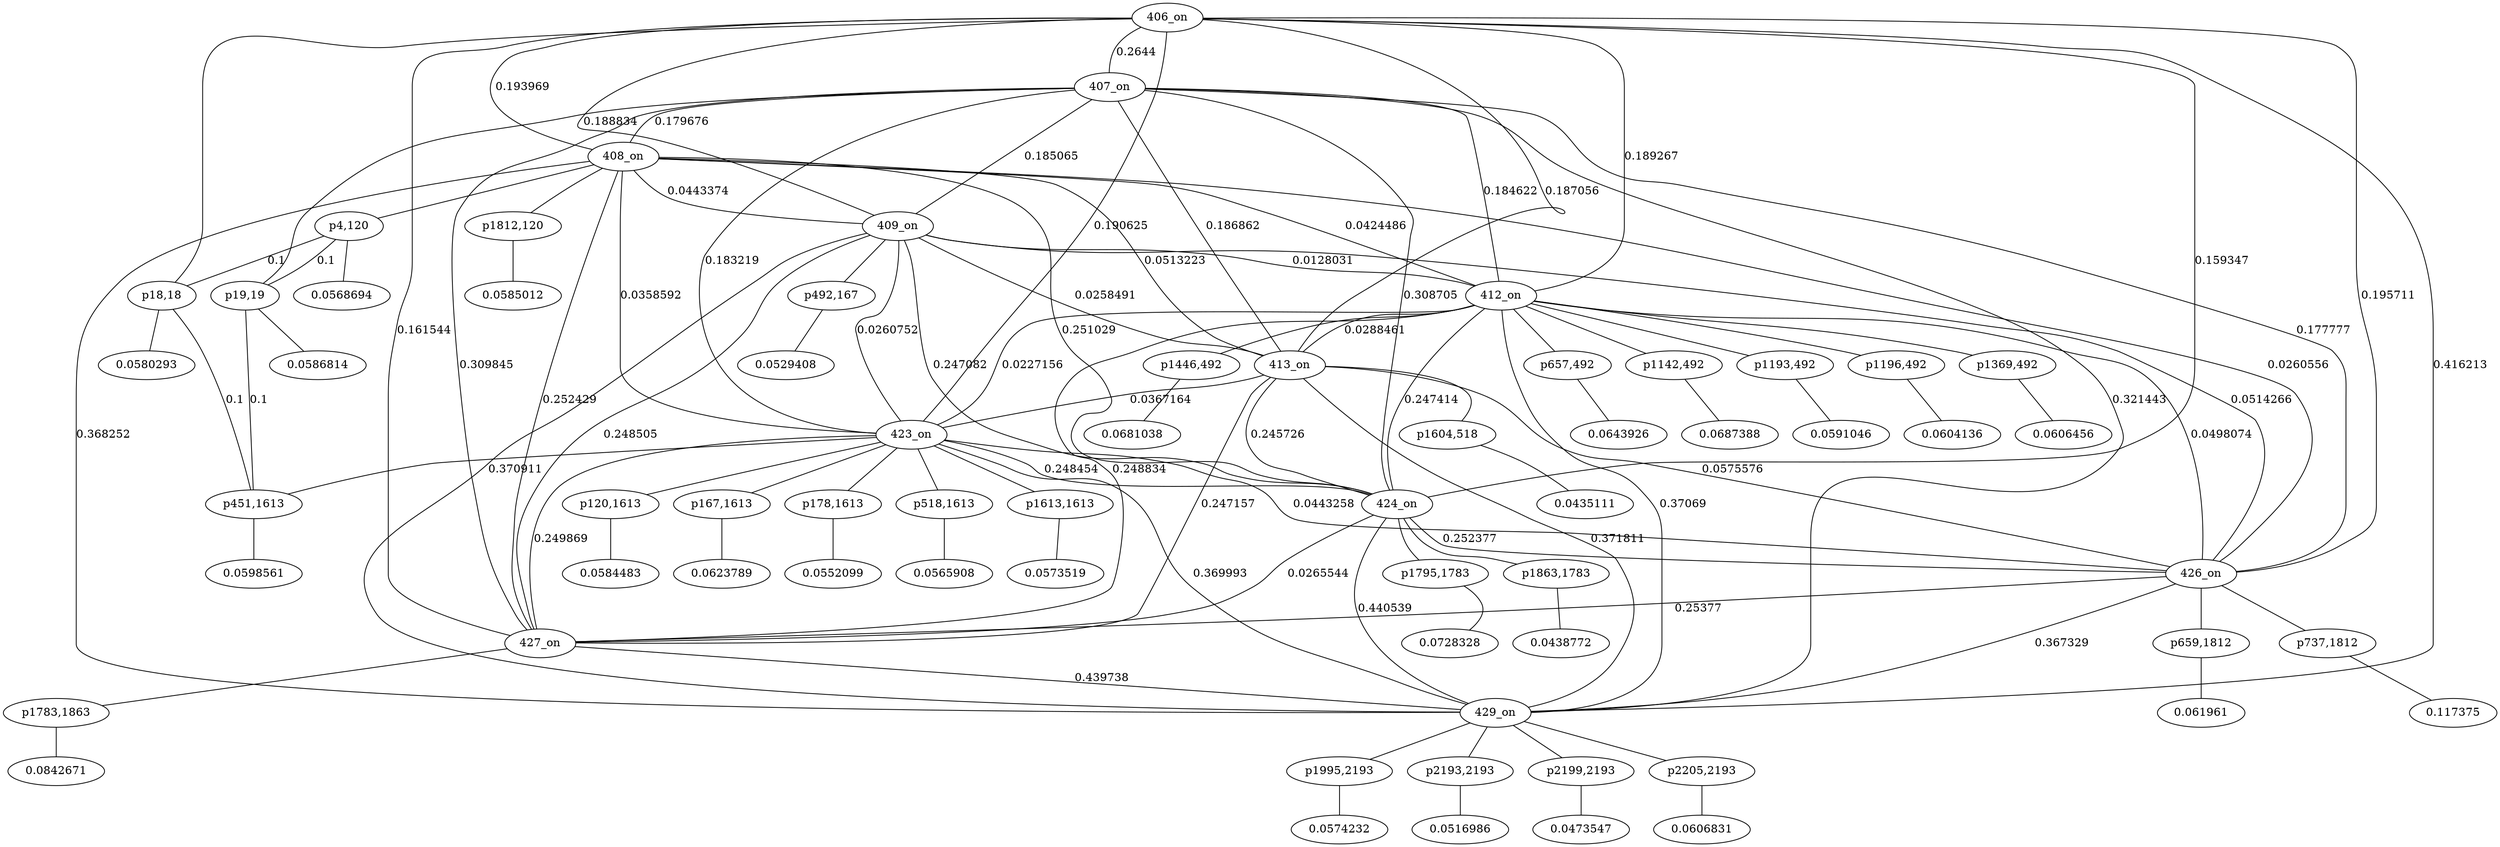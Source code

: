 graph {
	"p4,120" -- "c2"
	"c2" [ label="0.0568694", pos="54.2263,99.454!"];
	"p4,120" -- "p18,18" [label="0.1"]
	"p4,120" -- "p19,19" [label="0.1"]
	"p18,18" -- "c19"
	"c19" [ label="0.0580293", pos="61.9515,90.4938!"];
	"p18,18" -- "p451,1613" [label="0.1"]
	"p19,19" -- "c37"
	"c37" [ label="0.0586814", pos="46.5006,90.4053!"];
	"p19,19" -- "p451,1613" [label="0.1"]
	"p120,1613" -- "c72"
	"c72" [ label="0.0584483", pos="24.7301,94.5148!"];
	"p167,1613" -- "c91"
	"c91" [ label="0.0623789", pos="36.7726,87.7184!"];
	"p178,1613" -- "c111"
	"c111" [ label="0.0552099", pos="12.9991,78.6252!"];
	"p451,1613" -- "c131"
	"c131" [ label="0.0598561", pos="66.4045,81.4355!"];
	"p492,167" -- "c138"
	"c138" [ label="0.0529408", pos="23.9819,81.2168!"];
	"p518,1613" -- "c170"
	"c170" [ label="0.0565908", pos="96.776,62.854!"];
	"p657,492" -- "c180"
	"c180" [ label="0.0643926", pos="47.8125,71.5035!"];
	"p659,1812" -- "c208"
	"c208" [ label="0.061961", pos="60.6162,71.1487!"];
	"p737,1812" -- "c220"
	"c220" [ label="0.117375", pos="3.52372,68.7987!"];
	"p1142,492" -- "c229"
	"c229" [ label="0.0687388", pos="33.6012,65.358!"];
	"p1193,492" -- "c249"
	"c249" [ label="0.0591046", pos="17.9259,57.4356!"];
	"p1196,492" -- "c268"
	"c268" [ label="0.0604136", pos="47.9383,58.6642!"];
	"p1369,492" -- "c287"
	"c287" [ label="0.0606456", pos="54.2774,52.4504!"];
	"p1446,492" -- "c307"
	"c307" [ label="0.0681038", pos="30.8615,50.0028!"];
	"p1604,518" -- "c328"
	"c328" [ label="0.0435111", pos="74.2905,46.5645!"];
	"p1613,1613" -- "c338"
	"c338" [ label="0.0573519", pos="52.4374,46.4241!"];
	"p1783,1863" -- "c361"
	"c361" [ label="0.0842671", pos="31.5974,37.8427!"];
	"p1795,1783" -- "c364"
	"c364" [ label="0.0728328", pos="53.1034,37.1601!"];
	"p1812,120" -- "c369"
	"c369" [ label="0.0585012", pos="82.2519,39.7376!"];
	"p1863,1783" -- "c387"
	"c387" [ label="0.0438772", pos="45.3026,32.6786!"];
	"p1995,2193" -- "c390"
	"c390" [ label="0.0574232", pos="29.0986,29.9752!"];
	"p2193,2193" -- "c393"
	"c393" [ label="0.0516986", pos="30.7924,13.2333!"];
	"p2199,2193" -- "c399"
	"c399" [ label="0.0473547", pos="45.7898,16.7753!"];
	"p2205,2193" -- "c403"
	"c403" [ label="0.0606831", pos="44.7406,4.31873!"];
	"406_on" -- "407_on" [label="0.2644"]
	"406_on" -- "408_on" [label="0.193969"]
	"406_on" -- "409_on" [label="0.188834"]
	"406_on" -- "412_on" [label="0.189267"]
	"406_on" -- "413_on" [label="0.187056"]
	"406_on" -- "423_on" [label="0.190625"]
	"406_on" -- "424_on" [label="0.159347"]
	"406_on" -- "426_on" [label="0.195711"]
	"406_on" -- "427_on" [label="0.161544"]
	"406_on" -- "429_on" [label="0.416213"]
	"407_on" -- "408_on" [label="0.179676"]
	"407_on" -- "409_on" [label="0.185065"]
	"407_on" -- "412_on" [label="0.184622"]
	"407_on" -- "413_on" [label="0.186862"]
	"407_on" -- "423_on" [label="0.183219"]
	"407_on" -- "424_on" [label="0.308705"]
	"407_on" -- "426_on" [label="0.177777"]
	"407_on" -- "427_on" [label="0.309845"]
	"407_on" -- "429_on" [label="0.321443"]
	"408_on" -- "409_on" [label="0.0443374"]
	"408_on" -- "412_on" [label="0.0424486"]
	"408_on" -- "413_on" [label="0.0513223"]
	"408_on" -- "423_on" [label="0.0358592"]
	"408_on" -- "424_on" [label="0.251029"]
	"408_on" -- "426_on" [label="0.0260556"]
	"408_on" -- "427_on" [label="0.252429"]
	"408_on" -- "429_on" [label="0.368252"]
	"409_on" -- "412_on" [label="0.0128031"]
	"409_on" -- "413_on" [label="0.0258491"]
	"409_on" -- "423_on" [label="0.0260752"]
	"409_on" -- "424_on" [label="0.247082"]
	"409_on" -- "426_on" [label="0.0514266"]
	"409_on" -- "427_on" [label="0.248505"]
	"409_on" -- "429_on" [label="0.370911"]
	"412_on" -- "413_on" [label="0.0288461"]
	"412_on" -- "423_on" [label="0.0227156"]
	"412_on" -- "424_on" [label="0.247414"]
	"412_on" -- "426_on" [label="0.0498074"]
	"412_on" -- "427_on" [label="0.248834"]
	"412_on" -- "429_on" [label="0.37069"]
	"413_on" -- "423_on" [label="0.0367164"]
	"413_on" -- "424_on" [label="0.245726"]
	"413_on" -- "426_on" [label="0.0575576"]
	"413_on" -- "427_on" [label="0.247157"]
	"413_on" -- "429_on" [label="0.371811"]
	"423_on" -- "424_on" [label="0.248454"]
	"423_on" -- "426_on" [label="0.0443258"]
	"423_on" -- "427_on" [label="0.249869"]
	"423_on" -- "429_on" [label="0.369993"]
	"424_on" -- "426_on" [label="0.252377"]
	"424_on" -- "427_on" [label="0.0265544"]
	"424_on" -- "429_on" [label="0.440539"]
	"426_on" -- "427_on" [label="0.25377"]
	"426_on" -- "429_on" [label="0.367329"]
	"427_on" -- "429_on" [label="0.439738"]
	"406_on" -- "p18,18"
	"407_on" -- "p19,19"
	"408_on" -- "p4,120"
	"408_on" -- "p1812,120"
	"409_on" -- "p492,167"
	"412_on" -- "p657,492"
	"412_on" -- "p1142,492"
	"412_on" -- "p1193,492"
	"412_on" -- "p1196,492"
	"412_on" -- "p1369,492"
	"412_on" -- "p1446,492"
	"413_on" -- "p1604,518"
	"423_on" -- "p120,1613"
	"423_on" -- "p167,1613"
	"423_on" -- "p178,1613"
	"423_on" -- "p451,1613"
	"423_on" -- "p518,1613"
	"423_on" -- "p1613,1613"
	"424_on" -- "p1795,1783"
	"424_on" -- "p1863,1783"
	"426_on" -- "p659,1812"
	"426_on" -- "p737,1812"
	"427_on" -- "p1783,1863"
	"429_on" -- "p1995,2193"
	"429_on" -- "p2193,2193"
	"429_on" -- "p2199,2193"
	"429_on" -- "p2205,2193"
}
